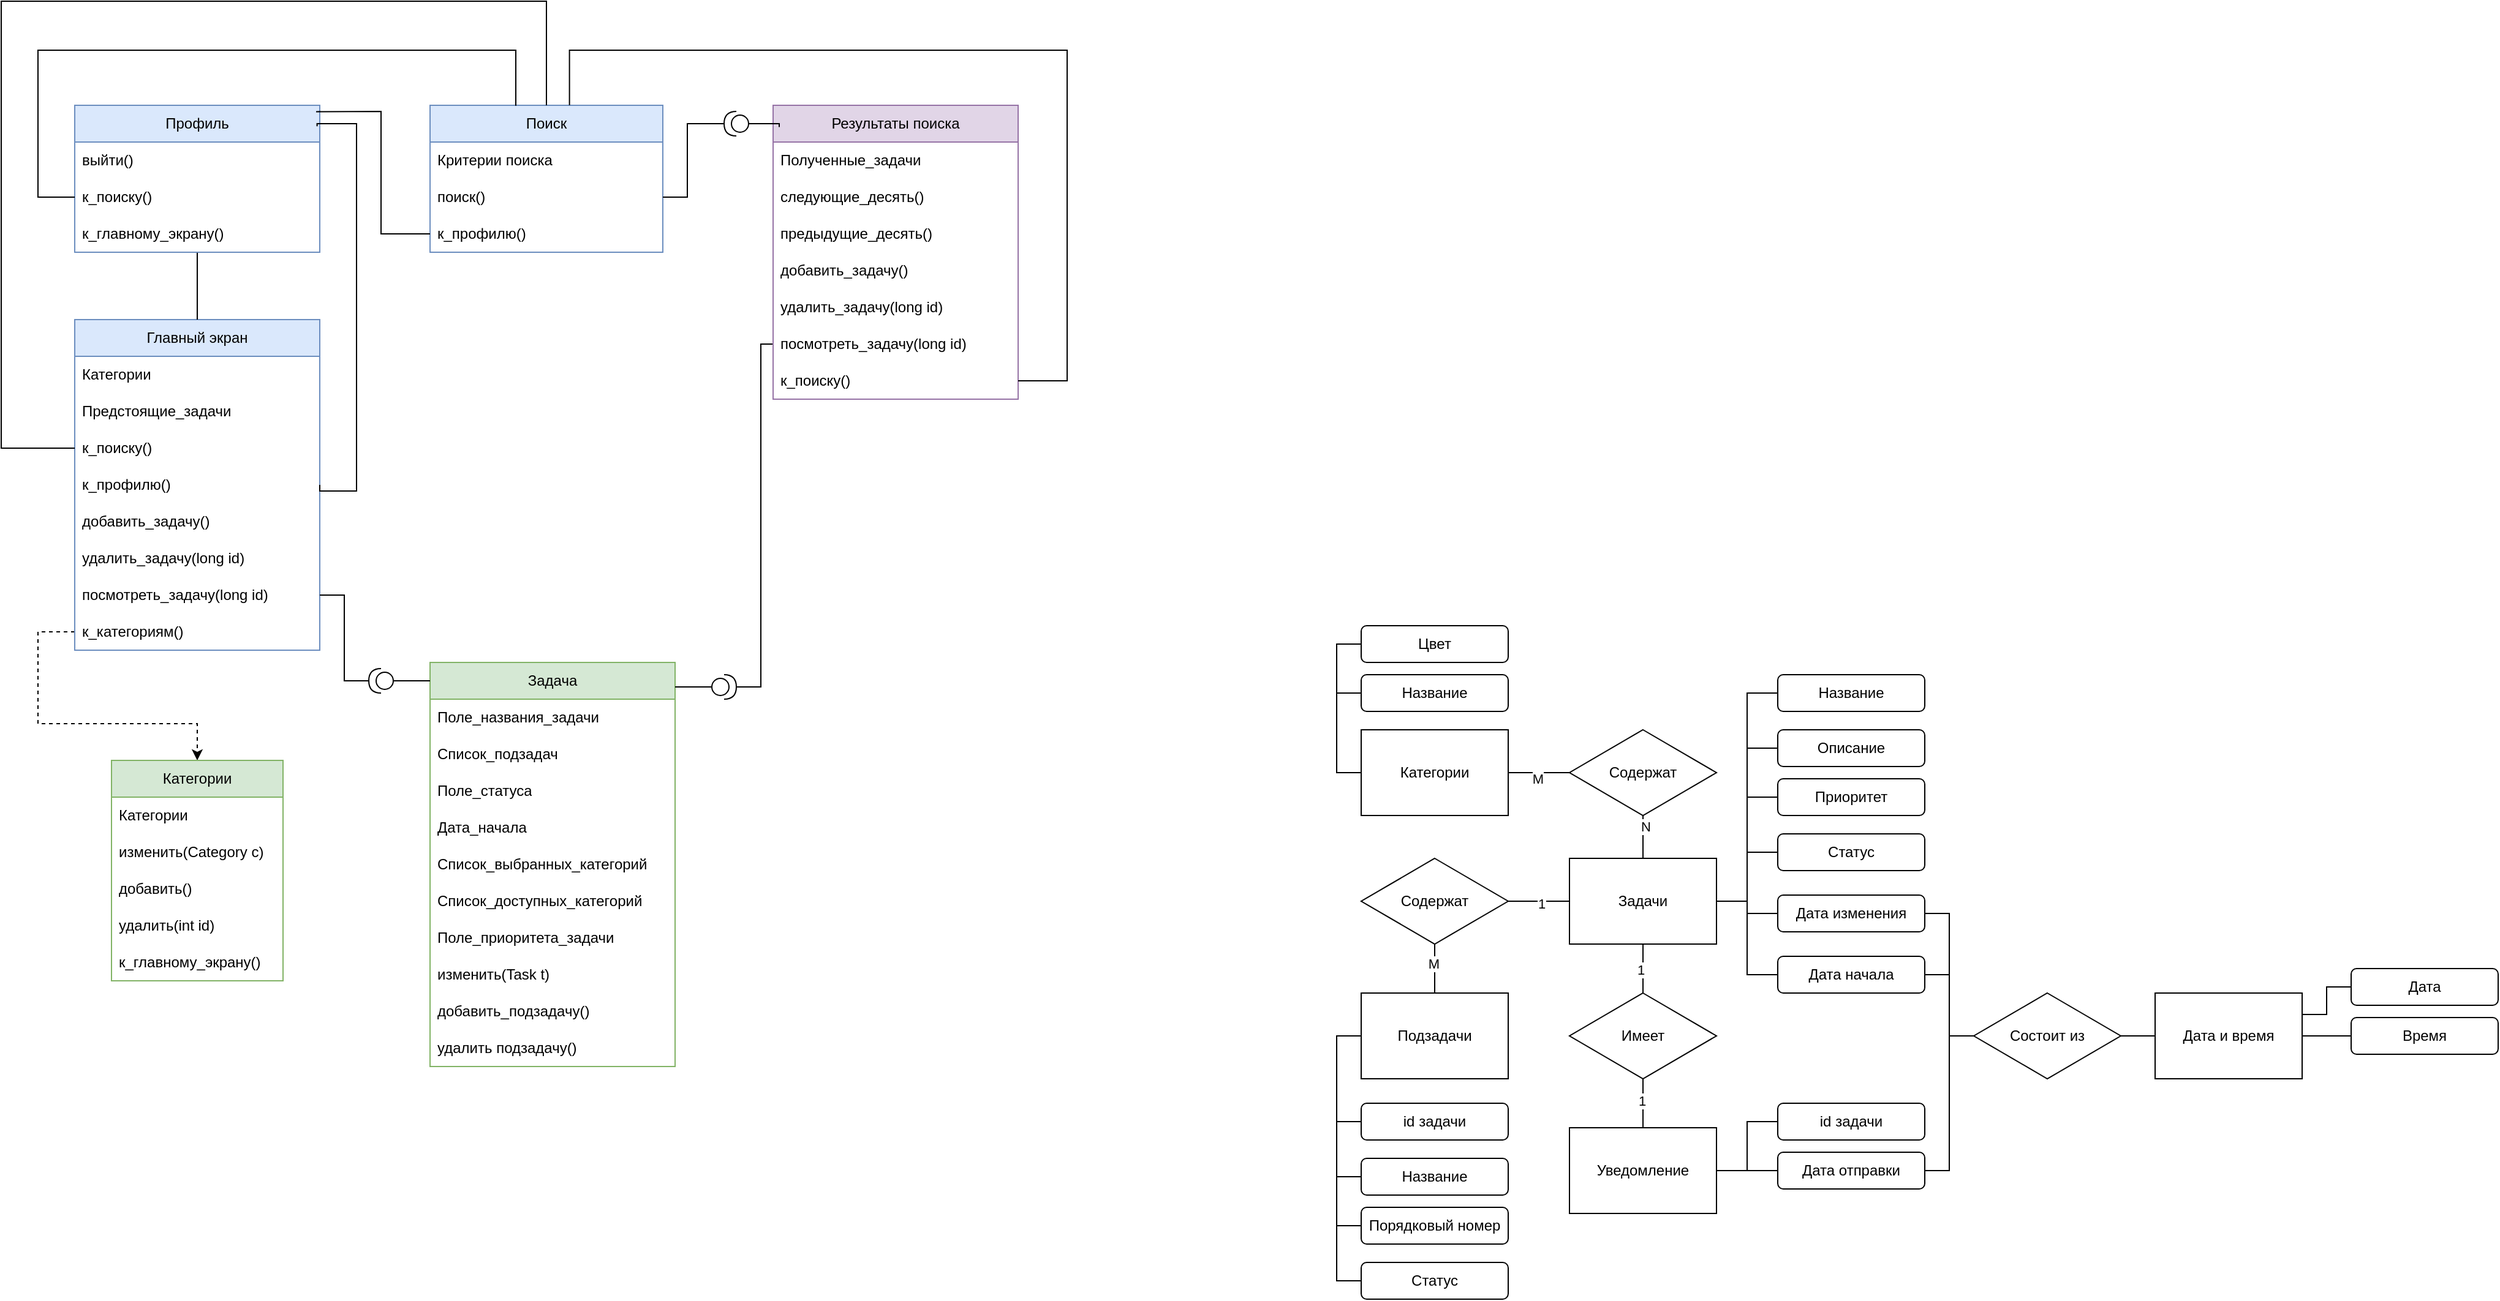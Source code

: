 <mxfile version="26.1.0">
  <diagram name="Страница — 1" id="RbK2EaCYJIcAzCKS40ST">
    <mxGraphModel dx="1403" dy="864" grid="1" gridSize="10" guides="1" tooltips="1" connect="1" arrows="1" fold="1" page="1" pageScale="1" pageWidth="827" pageHeight="1169" math="0" shadow="0">
      <root>
        <mxCell id="0" />
        <mxCell id="1" parent="0" />
        <mxCell id="BAqkVpjLo9MUSPYBQ6K9-26" style="edgeStyle=orthogonalEdgeStyle;rounded=0;orthogonalLoop=1;jettySize=auto;html=1;exitX=0;exitY=0.5;exitDx=0;exitDy=0;entryX=0.5;entryY=0;entryDx=0;entryDy=0;dashed=1;" parent="1" source="w0oGPs0FV6ANnLtdmTdL-14" target="w0oGPs0FV6ANnLtdmTdL-43" edge="1">
          <mxGeometry relative="1" as="geometry">
            <Array as="points">
              <mxPoint x="200" y="535" />
              <mxPoint x="200" y="610" />
              <mxPoint x="330" y="610" />
            </Array>
          </mxGeometry>
        </mxCell>
        <mxCell id="w0oGPs0FV6ANnLtdmTdL-5" value="Главный экран" style="swimlane;fontStyle=0;childLayout=stackLayout;horizontal=1;startSize=30;horizontalStack=0;resizeParent=1;resizeParentMax=0;resizeLast=0;collapsible=1;marginBottom=0;whiteSpace=wrap;html=1;fillColor=#dae8fc;strokeColor=#6c8ebf;" parent="1" vertex="1">
          <mxGeometry x="230" y="280" width="200" height="270" as="geometry">
            <mxRectangle x="400" y="160" width="140" height="30" as="alternateBounds" />
          </mxGeometry>
        </mxCell>
        <mxCell id="BAqkVpjLo9MUSPYBQ6K9-1" value="Категории" style="text;strokeColor=none;fillColor=none;align=left;verticalAlign=middle;spacingLeft=4;spacingRight=4;overflow=hidden;points=[[0,0.5],[1,0.5]];portConstraint=eastwest;rotatable=0;whiteSpace=wrap;html=1;" parent="w0oGPs0FV6ANnLtdmTdL-5" vertex="1">
          <mxGeometry y="30" width="200" height="30" as="geometry" />
        </mxCell>
        <mxCell id="BAqkVpjLo9MUSPYBQ6K9-2" value="Предстоящие_задачи" style="text;strokeColor=none;fillColor=none;align=left;verticalAlign=middle;spacingLeft=4;spacingRight=4;overflow=hidden;points=[[0,0.5],[1,0.5]];portConstraint=eastwest;rotatable=0;whiteSpace=wrap;html=1;" parent="w0oGPs0FV6ANnLtdmTdL-5" vertex="1">
          <mxGeometry y="60" width="200" height="30" as="geometry" />
        </mxCell>
        <mxCell id="w0oGPs0FV6ANnLtdmTdL-13" value="к_поиску()" style="text;strokeColor=none;fillColor=none;align=left;verticalAlign=middle;spacingLeft=4;spacingRight=4;overflow=hidden;points=[[0,0.5],[1,0.5]];portConstraint=eastwest;rotatable=0;whiteSpace=wrap;html=1;" parent="w0oGPs0FV6ANnLtdmTdL-5" vertex="1">
          <mxGeometry y="90" width="200" height="30" as="geometry" />
        </mxCell>
        <mxCell id="w0oGPs0FV6ANnLtdmTdL-12" value="к_профилю()" style="text;strokeColor=none;fillColor=none;align=left;verticalAlign=middle;spacingLeft=4;spacingRight=4;overflow=hidden;points=[[0,0.5],[1,0.5]];portConstraint=eastwest;rotatable=0;whiteSpace=wrap;html=1;" parent="w0oGPs0FV6ANnLtdmTdL-5" vertex="1">
          <mxGeometry y="120" width="200" height="30" as="geometry" />
        </mxCell>
        <mxCell id="w0oGPs0FV6ANnLtdmTdL-7" value="добавить_задачу()" style="text;strokeColor=none;fillColor=none;align=left;verticalAlign=middle;spacingLeft=4;spacingRight=4;overflow=hidden;points=[[0,0.5],[1,0.5]];portConstraint=eastwest;rotatable=0;whiteSpace=wrap;html=1;" parent="w0oGPs0FV6ANnLtdmTdL-5" vertex="1">
          <mxGeometry y="150" width="200" height="30" as="geometry" />
        </mxCell>
        <mxCell id="w0oGPs0FV6ANnLtdmTdL-8" value="удалить_задачу(long id)" style="text;strokeColor=none;fillColor=none;align=left;verticalAlign=middle;spacingLeft=4;spacingRight=4;overflow=hidden;points=[[0,0.5],[1,0.5]];portConstraint=eastwest;rotatable=0;whiteSpace=wrap;html=1;" parent="w0oGPs0FV6ANnLtdmTdL-5" vertex="1">
          <mxGeometry y="180" width="200" height="30" as="geometry" />
        </mxCell>
        <mxCell id="w0oGPs0FV6ANnLtdmTdL-15" value="посмотреть_задачу(long id)" style="text;strokeColor=none;fillColor=none;align=left;verticalAlign=middle;spacingLeft=4;spacingRight=4;overflow=hidden;points=[[0,0.5],[1,0.5]];portConstraint=eastwest;rotatable=0;whiteSpace=wrap;html=1;" parent="w0oGPs0FV6ANnLtdmTdL-5" vertex="1">
          <mxGeometry y="210" width="200" height="30" as="geometry" />
        </mxCell>
        <mxCell id="w0oGPs0FV6ANnLtdmTdL-14" value="к_категориям()" style="text;strokeColor=none;fillColor=none;align=left;verticalAlign=middle;spacingLeft=4;spacingRight=4;overflow=hidden;points=[[0,0.5],[1,0.5]];portConstraint=eastwest;rotatable=0;whiteSpace=wrap;html=1;" parent="w0oGPs0FV6ANnLtdmTdL-5" vertex="1">
          <mxGeometry y="240" width="200" height="30" as="geometry" />
        </mxCell>
        <mxCell id="BAqkVpjLo9MUSPYBQ6K9-23" style="edgeStyle=orthogonalEdgeStyle;rounded=0;orthogonalLoop=1;jettySize=auto;html=1;endArrow=none;startFill=0;" parent="1" source="w0oGPs0FV6ANnLtdmTdL-20" target="BAqkVpjLo9MUSPYBQ6K9-24" edge="1">
          <mxGeometry relative="1" as="geometry">
            <mxPoint x="830" y="605" as="targetPoint" />
            <Array as="points">
              <mxPoint x="790" y="300" />
              <mxPoint x="790" y="580" />
            </Array>
          </mxGeometry>
        </mxCell>
        <mxCell id="w0oGPs0FV6ANnLtdmTdL-16" value="Результаты поиска" style="swimlane;fontStyle=0;childLayout=stackLayout;horizontal=1;startSize=30;horizontalStack=0;resizeParent=1;resizeParentMax=0;resizeLast=0;collapsible=1;marginBottom=0;whiteSpace=wrap;html=1;fillColor=#e1d5e7;strokeColor=#9673a6;" parent="1" vertex="1">
          <mxGeometry x="800" y="105" width="200" height="240" as="geometry">
            <mxRectangle x="400" y="160" width="140" height="30" as="alternateBounds" />
          </mxGeometry>
        </mxCell>
        <mxCell id="BAqkVpjLo9MUSPYBQ6K9-3" value="Полученные_задачи" style="text;strokeColor=none;fillColor=none;align=left;verticalAlign=middle;spacingLeft=4;spacingRight=4;overflow=hidden;points=[[0,0.5],[1,0.5]];portConstraint=eastwest;rotatable=0;whiteSpace=wrap;html=1;" parent="w0oGPs0FV6ANnLtdmTdL-16" vertex="1">
          <mxGeometry y="30" width="200" height="30" as="geometry" />
        </mxCell>
        <mxCell id="w0oGPs0FV6ANnLtdmTdL-25" value="следующие_десять()" style="text;strokeColor=none;fillColor=none;align=left;verticalAlign=middle;spacingLeft=4;spacingRight=4;overflow=hidden;points=[[0,0.5],[1,0.5]];portConstraint=eastwest;rotatable=0;whiteSpace=wrap;html=1;" parent="w0oGPs0FV6ANnLtdmTdL-16" vertex="1">
          <mxGeometry y="60" width="200" height="30" as="geometry" />
        </mxCell>
        <mxCell id="w0oGPs0FV6ANnLtdmTdL-24" value="предыдущие_десять()" style="text;strokeColor=none;fillColor=none;align=left;verticalAlign=middle;spacingLeft=4;spacingRight=4;overflow=hidden;points=[[0,0.5],[1,0.5]];portConstraint=eastwest;rotatable=0;whiteSpace=wrap;html=1;" parent="w0oGPs0FV6ANnLtdmTdL-16" vertex="1">
          <mxGeometry y="90" width="200" height="30" as="geometry" />
        </mxCell>
        <mxCell id="w0oGPs0FV6ANnLtdmTdL-18" value="добавить_задачу()" style="text;strokeColor=none;fillColor=none;align=left;verticalAlign=middle;spacingLeft=4;spacingRight=4;overflow=hidden;points=[[0,0.5],[1,0.5]];portConstraint=eastwest;rotatable=0;whiteSpace=wrap;html=1;" parent="w0oGPs0FV6ANnLtdmTdL-16" vertex="1">
          <mxGeometry y="120" width="200" height="30" as="geometry" />
        </mxCell>
        <mxCell id="w0oGPs0FV6ANnLtdmTdL-19" value="удалить_задачу(long id)" style="text;strokeColor=none;fillColor=none;align=left;verticalAlign=middle;spacingLeft=4;spacingRight=4;overflow=hidden;points=[[0,0.5],[1,0.5]];portConstraint=eastwest;rotatable=0;whiteSpace=wrap;html=1;" parent="w0oGPs0FV6ANnLtdmTdL-16" vertex="1">
          <mxGeometry y="150" width="200" height="30" as="geometry" />
        </mxCell>
        <mxCell id="w0oGPs0FV6ANnLtdmTdL-20" value="посмотреть_задачу(long id)" style="text;strokeColor=none;fillColor=none;align=left;verticalAlign=middle;spacingLeft=4;spacingRight=4;overflow=hidden;points=[[0,0.5],[1,0.5]];portConstraint=eastwest;rotatable=0;whiteSpace=wrap;html=1;" parent="w0oGPs0FV6ANnLtdmTdL-16" vertex="1">
          <mxGeometry y="180" width="200" height="30" as="geometry" />
        </mxCell>
        <mxCell id="w0oGPs0FV6ANnLtdmTdL-22" value="к_поиску()" style="text;strokeColor=none;fillColor=none;align=left;verticalAlign=middle;spacingLeft=4;spacingRight=4;overflow=hidden;points=[[0,0.5],[1,0.5]];portConstraint=eastwest;rotatable=0;whiteSpace=wrap;html=1;" parent="w0oGPs0FV6ANnLtdmTdL-16" vertex="1">
          <mxGeometry y="210" width="200" height="30" as="geometry" />
        </mxCell>
        <mxCell id="w0oGPs0FV6ANnLtdmTdL-30" value="Поиск" style="swimlane;fontStyle=0;childLayout=stackLayout;horizontal=1;startSize=30;horizontalStack=0;resizeParent=1;resizeParentMax=0;resizeLast=0;collapsible=1;marginBottom=0;whiteSpace=wrap;html=1;fillColor=#dae8fc;strokeColor=#6c8ebf;" parent="1" vertex="1">
          <mxGeometry x="520" y="105" width="190" height="120" as="geometry">
            <mxRectangle x="400" y="160" width="140" height="30" as="alternateBounds" />
          </mxGeometry>
        </mxCell>
        <mxCell id="BAqkVpjLo9MUSPYBQ6K9-18" value="Критерии поиска" style="text;strokeColor=none;fillColor=none;align=left;verticalAlign=middle;spacingLeft=4;spacingRight=4;overflow=hidden;points=[[0,0.5],[1,0.5]];portConstraint=eastwest;rotatable=0;whiteSpace=wrap;html=1;" parent="w0oGPs0FV6ANnLtdmTdL-30" vertex="1">
          <mxGeometry y="30" width="190" height="30" as="geometry" />
        </mxCell>
        <mxCell id="w0oGPs0FV6ANnLtdmTdL-31" value="поиск()" style="text;strokeColor=none;fillColor=none;align=left;verticalAlign=middle;spacingLeft=4;spacingRight=4;overflow=hidden;points=[[0,0.5],[1,0.5]];portConstraint=eastwest;rotatable=0;whiteSpace=wrap;html=1;" parent="w0oGPs0FV6ANnLtdmTdL-30" vertex="1">
          <mxGeometry y="60" width="190" height="30" as="geometry" />
        </mxCell>
        <mxCell id="w0oGPs0FV6ANnLtdmTdL-37" value="к_профилю()" style="text;strokeColor=none;fillColor=none;align=left;verticalAlign=middle;spacingLeft=4;spacingRight=4;overflow=hidden;points=[[0,0.5],[1,0.5]];portConstraint=eastwest;rotatable=0;whiteSpace=wrap;html=1;" parent="w0oGPs0FV6ANnLtdmTdL-30" vertex="1">
          <mxGeometry y="90" width="190" height="30" as="geometry" />
        </mxCell>
        <mxCell id="BAqkVpjLo9MUSPYBQ6K9-19" style="edgeStyle=orthogonalEdgeStyle;rounded=0;orthogonalLoop=1;jettySize=auto;html=1;exitX=0.5;exitY=1;exitDx=0;exitDy=0;entryX=0.5;entryY=0;entryDx=0;entryDy=0;endArrow=none;startFill=0;" parent="1" source="w0oGPs0FV6ANnLtdmTdL-38" target="w0oGPs0FV6ANnLtdmTdL-5" edge="1">
          <mxGeometry relative="1" as="geometry" />
        </mxCell>
        <mxCell id="w0oGPs0FV6ANnLtdmTdL-38" value="Профиль" style="swimlane;fontStyle=0;childLayout=stackLayout;horizontal=1;startSize=30;horizontalStack=0;resizeParent=1;resizeParentMax=0;resizeLast=0;collapsible=1;marginBottom=0;whiteSpace=wrap;html=1;fillColor=#dae8fc;strokeColor=#6c8ebf;" parent="1" vertex="1">
          <mxGeometry x="230" y="105" width="200" height="120" as="geometry">
            <mxRectangle x="400" y="160" width="140" height="30" as="alternateBounds" />
          </mxGeometry>
        </mxCell>
        <mxCell id="w0oGPs0FV6ANnLtdmTdL-39" value="выйти()" style="text;strokeColor=none;fillColor=none;align=left;verticalAlign=middle;spacingLeft=4;spacingRight=4;overflow=hidden;points=[[0,0.5],[1,0.5]];portConstraint=eastwest;rotatable=0;whiteSpace=wrap;html=1;" parent="w0oGPs0FV6ANnLtdmTdL-38" vertex="1">
          <mxGeometry y="30" width="200" height="30" as="geometry" />
        </mxCell>
        <mxCell id="w0oGPs0FV6ANnLtdmTdL-41" value="к_поиску()" style="text;strokeColor=none;fillColor=none;align=left;verticalAlign=middle;spacingLeft=4;spacingRight=4;overflow=hidden;points=[[0,0.5],[1,0.5]];portConstraint=eastwest;rotatable=0;whiteSpace=wrap;html=1;" parent="w0oGPs0FV6ANnLtdmTdL-38" vertex="1">
          <mxGeometry y="60" width="200" height="30" as="geometry" />
        </mxCell>
        <mxCell id="w0oGPs0FV6ANnLtdmTdL-40" value="к_главному_экрану()" style="text;strokeColor=none;fillColor=none;align=left;verticalAlign=middle;spacingLeft=4;spacingRight=4;overflow=hidden;points=[[0,0.5],[1,0.5]];portConstraint=eastwest;rotatable=0;whiteSpace=wrap;html=1;" parent="w0oGPs0FV6ANnLtdmTdL-38" vertex="1">
          <mxGeometry y="90" width="200" height="30" as="geometry" />
        </mxCell>
        <mxCell id="w0oGPs0FV6ANnLtdmTdL-43" value="Категории" style="swimlane;fontStyle=0;childLayout=stackLayout;horizontal=1;startSize=30;horizontalStack=0;resizeParent=1;resizeParentMax=0;resizeLast=0;collapsible=1;marginBottom=0;whiteSpace=wrap;html=1;fillColor=#d5e8d4;strokeColor=#82b366;" parent="1" vertex="1">
          <mxGeometry x="260" y="640" width="140" height="180" as="geometry">
            <mxRectangle x="400" y="160" width="140" height="30" as="alternateBounds" />
          </mxGeometry>
        </mxCell>
        <mxCell id="BAqkVpjLo9MUSPYBQ6K9-20" value="Категории" style="text;strokeColor=none;fillColor=none;align=left;verticalAlign=middle;spacingLeft=4;spacingRight=4;overflow=hidden;points=[[0,0.5],[1,0.5]];portConstraint=eastwest;rotatable=0;whiteSpace=wrap;html=1;" parent="w0oGPs0FV6ANnLtdmTdL-43" vertex="1">
          <mxGeometry y="30" width="140" height="30" as="geometry" />
        </mxCell>
        <mxCell id="w0oGPs0FV6ANnLtdmTdL-44" value="изменить(Category c)" style="text;strokeColor=none;fillColor=none;align=left;verticalAlign=middle;spacingLeft=4;spacingRight=4;overflow=hidden;points=[[0,0.5],[1,0.5]];portConstraint=eastwest;rotatable=0;whiteSpace=wrap;html=1;" parent="w0oGPs0FV6ANnLtdmTdL-43" vertex="1">
          <mxGeometry y="60" width="140" height="30" as="geometry" />
        </mxCell>
        <mxCell id="w0oGPs0FV6ANnLtdmTdL-48" value="добавить()" style="text;strokeColor=none;fillColor=none;align=left;verticalAlign=middle;spacingLeft=4;spacingRight=4;overflow=hidden;points=[[0,0.5],[1,0.5]];portConstraint=eastwest;rotatable=0;whiteSpace=wrap;html=1;" parent="w0oGPs0FV6ANnLtdmTdL-43" vertex="1">
          <mxGeometry y="90" width="140" height="30" as="geometry" />
        </mxCell>
        <mxCell id="w0oGPs0FV6ANnLtdmTdL-47" value="удалить(int id)" style="text;strokeColor=none;fillColor=none;align=left;verticalAlign=middle;spacingLeft=4;spacingRight=4;overflow=hidden;points=[[0,0.5],[1,0.5]];portConstraint=eastwest;rotatable=0;whiteSpace=wrap;html=1;" parent="w0oGPs0FV6ANnLtdmTdL-43" vertex="1">
          <mxGeometry y="120" width="140" height="30" as="geometry" />
        </mxCell>
        <mxCell id="w0oGPs0FV6ANnLtdmTdL-45" value="к_главному_экрану()" style="text;strokeColor=none;fillColor=none;align=left;verticalAlign=middle;spacingLeft=4;spacingRight=4;overflow=hidden;points=[[0,0.5],[1,0.5]];portConstraint=eastwest;rotatable=0;whiteSpace=wrap;html=1;" parent="w0oGPs0FV6ANnLtdmTdL-43" vertex="1">
          <mxGeometry y="150" width="140" height="30" as="geometry" />
        </mxCell>
        <mxCell id="w0oGPs0FV6ANnLtdmTdL-49" value="Задача" style="swimlane;fontStyle=0;childLayout=stackLayout;horizontal=1;startSize=30;horizontalStack=0;resizeParent=1;resizeParentMax=0;resizeLast=0;collapsible=1;marginBottom=0;whiteSpace=wrap;html=1;fillColor=#d5e8d4;strokeColor=#82b366;" parent="1" vertex="1">
          <mxGeometry x="520" y="560" width="200" height="330" as="geometry">
            <mxRectangle x="400" y="160" width="140" height="30" as="alternateBounds" />
          </mxGeometry>
        </mxCell>
        <mxCell id="BAqkVpjLo9MUSPYBQ6K9-9" value="Поле_названия_задачи" style="text;strokeColor=none;fillColor=none;align=left;verticalAlign=middle;spacingLeft=4;spacingRight=4;overflow=hidden;points=[[0,0.5],[1,0.5]];portConstraint=eastwest;rotatable=0;whiteSpace=wrap;html=1;" parent="w0oGPs0FV6ANnLtdmTdL-49" vertex="1">
          <mxGeometry y="30" width="200" height="30" as="geometry" />
        </mxCell>
        <mxCell id="BAqkVpjLo9MUSPYBQ6K9-4" value="Список_подзадач" style="text;strokeColor=none;fillColor=none;align=left;verticalAlign=middle;spacingLeft=4;spacingRight=4;overflow=hidden;points=[[0,0.5],[1,0.5]];portConstraint=eastwest;rotatable=0;whiteSpace=wrap;html=1;" parent="w0oGPs0FV6ANnLtdmTdL-49" vertex="1">
          <mxGeometry y="60" width="200" height="30" as="geometry" />
        </mxCell>
        <mxCell id="BAqkVpjLo9MUSPYBQ6K9-10" value="Поле_статуса" style="text;strokeColor=none;fillColor=none;align=left;verticalAlign=middle;spacingLeft=4;spacingRight=4;overflow=hidden;points=[[0,0.5],[1,0.5]];portConstraint=eastwest;rotatable=0;whiteSpace=wrap;html=1;" parent="w0oGPs0FV6ANnLtdmTdL-49" vertex="1">
          <mxGeometry y="90" width="200" height="30" as="geometry" />
        </mxCell>
        <mxCell id="BAqkVpjLo9MUSPYBQ6K9-5" value="&lt;div&gt;Дата_начала&lt;/div&gt;" style="text;strokeColor=none;fillColor=none;align=left;verticalAlign=middle;spacingLeft=4;spacingRight=4;overflow=hidden;points=[[0,0.5],[1,0.5]];portConstraint=eastwest;rotatable=0;whiteSpace=wrap;html=1;" parent="w0oGPs0FV6ANnLtdmTdL-49" vertex="1">
          <mxGeometry y="120" width="200" height="30" as="geometry" />
        </mxCell>
        <mxCell id="BAqkVpjLo9MUSPYBQ6K9-6" value="Список_выбранных_категорий" style="text;strokeColor=none;fillColor=none;align=left;verticalAlign=middle;spacingLeft=4;spacingRight=4;overflow=hidden;points=[[0,0.5],[1,0.5]];portConstraint=eastwest;rotatable=0;whiteSpace=wrap;html=1;" parent="w0oGPs0FV6ANnLtdmTdL-49" vertex="1">
          <mxGeometry y="150" width="200" height="30" as="geometry" />
        </mxCell>
        <mxCell id="BAqkVpjLo9MUSPYBQ6K9-7" value="&lt;div&gt;Список_доступных_категорий&lt;/div&gt;" style="text;strokeColor=none;fillColor=none;align=left;verticalAlign=middle;spacingLeft=4;spacingRight=4;overflow=hidden;points=[[0,0.5],[1,0.5]];portConstraint=eastwest;rotatable=0;whiteSpace=wrap;html=1;" parent="w0oGPs0FV6ANnLtdmTdL-49" vertex="1">
          <mxGeometry y="180" width="200" height="30" as="geometry" />
        </mxCell>
        <mxCell id="BAqkVpjLo9MUSPYBQ6K9-8" value="Поле_приоритета_задачи" style="text;strokeColor=none;fillColor=none;align=left;verticalAlign=middle;spacingLeft=4;spacingRight=4;overflow=hidden;points=[[0,0.5],[1,0.5]];portConstraint=eastwest;rotatable=0;whiteSpace=wrap;html=1;" parent="w0oGPs0FV6ANnLtdmTdL-49" vertex="1">
          <mxGeometry y="210" width="200" height="30" as="geometry" />
        </mxCell>
        <mxCell id="w0oGPs0FV6ANnLtdmTdL-50" value="изменить(Task t)" style="text;strokeColor=none;fillColor=none;align=left;verticalAlign=middle;spacingLeft=4;spacingRight=4;overflow=hidden;points=[[0,0.5],[1,0.5]];portConstraint=eastwest;rotatable=0;whiteSpace=wrap;html=1;" parent="w0oGPs0FV6ANnLtdmTdL-49" vertex="1">
          <mxGeometry y="240" width="200" height="30" as="geometry" />
        </mxCell>
        <mxCell id="w0oGPs0FV6ANnLtdmTdL-51" value="добавить_подзадачу()" style="text;strokeColor=none;fillColor=none;align=left;verticalAlign=middle;spacingLeft=4;spacingRight=4;overflow=hidden;points=[[0,0.5],[1,0.5]];portConstraint=eastwest;rotatable=0;whiteSpace=wrap;html=1;" parent="w0oGPs0FV6ANnLtdmTdL-49" vertex="1">
          <mxGeometry y="270" width="200" height="30" as="geometry" />
        </mxCell>
        <mxCell id="w0oGPs0FV6ANnLtdmTdL-52" value="удалить подзадачу()" style="text;strokeColor=none;fillColor=none;align=left;verticalAlign=middle;spacingLeft=4;spacingRight=4;overflow=hidden;points=[[0,0.5],[1,0.5]];portConstraint=eastwest;rotatable=0;whiteSpace=wrap;html=1;" parent="w0oGPs0FV6ANnLtdmTdL-49" vertex="1">
          <mxGeometry y="300" width="200" height="30" as="geometry" />
        </mxCell>
        <mxCell id="BAqkVpjLo9MUSPYBQ6K9-21" style="edgeStyle=orthogonalEdgeStyle;rounded=0;orthogonalLoop=1;jettySize=auto;html=1;exitX=0;exitY=0.5;exitDx=0;exitDy=0;endArrow=none;startFill=0;entryX=0.369;entryY=0.003;entryDx=0;entryDy=0;entryPerimeter=0;" parent="1" source="w0oGPs0FV6ANnLtdmTdL-41" target="w0oGPs0FV6ANnLtdmTdL-30" edge="1">
          <mxGeometry relative="1" as="geometry">
            <Array as="points">
              <mxPoint x="200" y="180" />
              <mxPoint x="200" y="60" />
              <mxPoint x="590" y="60" />
              <mxPoint x="590" y="105" />
            </Array>
            <mxPoint x="500" y="120" as="targetPoint" />
          </mxGeometry>
        </mxCell>
        <mxCell id="BAqkVpjLo9MUSPYBQ6K9-25" style="edgeStyle=orthogonalEdgeStyle;rounded=0;orthogonalLoop=1;jettySize=auto;html=1;endArrow=none;startFill=0;exitX=0;exitY=0.5;exitDx=0;exitDy=0;exitPerimeter=0;" parent="1" source="BAqkVpjLo9MUSPYBQ6K9-24" edge="1">
          <mxGeometry relative="1" as="geometry">
            <mxPoint x="870" y="500" as="sourcePoint" />
            <mxPoint x="720" y="580" as="targetPoint" />
          </mxGeometry>
        </mxCell>
        <mxCell id="BAqkVpjLo9MUSPYBQ6K9-24" value="" style="shape=providedRequiredInterface;html=1;verticalLabelPosition=bottom;sketch=0;" parent="1" vertex="1">
          <mxGeometry x="750" y="570" width="20" height="20" as="geometry" />
        </mxCell>
        <mxCell id="BAqkVpjLo9MUSPYBQ6K9-27" value="" style="shape=providedRequiredInterface;html=1;verticalLabelPosition=bottom;sketch=0;direction=west;" parent="1" vertex="1">
          <mxGeometry x="760" y="110" width="20" height="20" as="geometry" />
        </mxCell>
        <mxCell id="BAqkVpjLo9MUSPYBQ6K9-28" style="edgeStyle=orthogonalEdgeStyle;rounded=0;orthogonalLoop=1;jettySize=auto;html=1;entryX=1;entryY=0.5;entryDx=0;entryDy=0;entryPerimeter=0;endArrow=none;startFill=0;exitX=1;exitY=0.5;exitDx=0;exitDy=0;" parent="1" source="w0oGPs0FV6ANnLtdmTdL-31" target="BAqkVpjLo9MUSPYBQ6K9-27" edge="1">
          <mxGeometry relative="1" as="geometry">
            <Array as="points">
              <mxPoint x="730" y="180" />
              <mxPoint x="730" y="120" />
            </Array>
          </mxGeometry>
        </mxCell>
        <mxCell id="BAqkVpjLo9MUSPYBQ6K9-29" style="edgeStyle=orthogonalEdgeStyle;rounded=0;orthogonalLoop=1;jettySize=auto;html=1;exitX=0;exitY=0.5;exitDx=0;exitDy=0;exitPerimeter=0;entryX=0.025;entryY=0.074;entryDx=0;entryDy=0;endArrow=none;startFill=0;entryPerimeter=0;" parent="1" source="BAqkVpjLo9MUSPYBQ6K9-27" target="w0oGPs0FV6ANnLtdmTdL-16" edge="1">
          <mxGeometry relative="1" as="geometry">
            <Array as="points">
              <mxPoint x="805" y="120" />
            </Array>
          </mxGeometry>
        </mxCell>
        <mxCell id="BAqkVpjLo9MUSPYBQ6K9-31" style="edgeStyle=orthogonalEdgeStyle;rounded=0;orthogonalLoop=1;jettySize=auto;html=1;exitX=0;exitY=0.5;exitDx=0;exitDy=0;exitPerimeter=0;endArrow=none;startFill=0;" parent="1" source="BAqkVpjLo9MUSPYBQ6K9-30" target="w0oGPs0FV6ANnLtdmTdL-49" edge="1">
          <mxGeometry relative="1" as="geometry">
            <Array as="points">
              <mxPoint x="510" y="575" />
              <mxPoint x="510" y="575" />
            </Array>
          </mxGeometry>
        </mxCell>
        <mxCell id="BAqkVpjLo9MUSPYBQ6K9-30" value="" style="shape=providedRequiredInterface;html=1;verticalLabelPosition=bottom;sketch=0;direction=west;" parent="1" vertex="1">
          <mxGeometry x="470" y="565" width="20" height="20" as="geometry" />
        </mxCell>
        <mxCell id="BAqkVpjLo9MUSPYBQ6K9-32" style="edgeStyle=orthogonalEdgeStyle;rounded=0;orthogonalLoop=1;jettySize=auto;html=1;entryX=1;entryY=0.5;entryDx=0;entryDy=0;entryPerimeter=0;endArrow=none;startFill=0;" parent="1" source="w0oGPs0FV6ANnLtdmTdL-15" target="BAqkVpjLo9MUSPYBQ6K9-30" edge="1">
          <mxGeometry relative="1" as="geometry" />
        </mxCell>
        <mxCell id="BAqkVpjLo9MUSPYBQ6K9-36" style="edgeStyle=orthogonalEdgeStyle;rounded=0;orthogonalLoop=1;jettySize=auto;html=1;exitX=1;exitY=0.25;exitDx=0;exitDy=0;entryX=0;entryY=0.5;entryDx=0;entryDy=0;endArrow=none;startFill=0;" parent="1" source="BAqkVpjLo9MUSPYBQ6K9-33" target="BAqkVpjLo9MUSPYBQ6K9-34" edge="1">
          <mxGeometry relative="1" as="geometry" />
        </mxCell>
        <mxCell id="BAqkVpjLo9MUSPYBQ6K9-37" style="edgeStyle=orthogonalEdgeStyle;rounded=0;orthogonalLoop=1;jettySize=auto;html=1;exitX=1;exitY=0.75;exitDx=0;exitDy=0;entryX=0;entryY=0.5;entryDx=0;entryDy=0;endArrow=none;startFill=0;" parent="1" source="BAqkVpjLo9MUSPYBQ6K9-33" target="BAqkVpjLo9MUSPYBQ6K9-35" edge="1">
          <mxGeometry relative="1" as="geometry">
            <Array as="points">
              <mxPoint x="2048" y="865" />
            </Array>
          </mxGeometry>
        </mxCell>
        <mxCell id="BAqkVpjLo9MUSPYBQ6K9-33" value="Дата и время" style="rounded=0;whiteSpace=wrap;html=1;" parent="1" vertex="1">
          <mxGeometry x="1928" y="830" width="120" height="70" as="geometry" />
        </mxCell>
        <mxCell id="BAqkVpjLo9MUSPYBQ6K9-34" value="Дата" style="rounded=1;whiteSpace=wrap;html=1;" parent="1" vertex="1">
          <mxGeometry x="2088" y="810" width="120" height="30" as="geometry" />
        </mxCell>
        <mxCell id="BAqkVpjLo9MUSPYBQ6K9-35" value="Время" style="rounded=1;whiteSpace=wrap;html=1;" parent="1" vertex="1">
          <mxGeometry x="2088" y="850" width="120" height="30" as="geometry" />
        </mxCell>
        <mxCell id="BAqkVpjLo9MUSPYBQ6K9-79" style="edgeStyle=orthogonalEdgeStyle;rounded=0;orthogonalLoop=1;jettySize=auto;html=1;exitX=0.5;exitY=1;exitDx=0;exitDy=0;entryX=0.5;entryY=0;entryDx=0;entryDy=0;endArrow=none;startFill=0;" parent="1" source="BAqkVpjLo9MUSPYBQ6K9-38" target="BAqkVpjLo9MUSPYBQ6K9-69" edge="1">
          <mxGeometry relative="1" as="geometry" />
        </mxCell>
        <mxCell id="BAqkVpjLo9MUSPYBQ6K9-86" value="M" style="edgeLabel;html=1;align=center;verticalAlign=middle;resizable=0;points=[];" parent="BAqkVpjLo9MUSPYBQ6K9-79" vertex="1" connectable="0">
          <mxGeometry x="-0.189" y="-1" relative="1" as="geometry">
            <mxPoint as="offset" />
          </mxGeometry>
        </mxCell>
        <mxCell id="BAqkVpjLo9MUSPYBQ6K9-38" value="Содержат" style="rhombus;whiteSpace=wrap;html=1;" parent="1" vertex="1">
          <mxGeometry x="1280" y="720" width="120" height="70" as="geometry" />
        </mxCell>
        <mxCell id="BAqkVpjLo9MUSPYBQ6K9-89" style="edgeStyle=orthogonalEdgeStyle;rounded=0;orthogonalLoop=1;jettySize=auto;html=1;exitX=1;exitY=0.5;exitDx=0;exitDy=0;entryX=0;entryY=0.5;entryDx=0;entryDy=0;endArrow=none;startFill=0;" parent="1" source="BAqkVpjLo9MUSPYBQ6K9-39" target="BAqkVpjLo9MUSPYBQ6K9-33" edge="1">
          <mxGeometry relative="1" as="geometry" />
        </mxCell>
        <mxCell id="BAqkVpjLo9MUSPYBQ6K9-39" value="Состоит из" style="rhombus;whiteSpace=wrap;html=1;" parent="1" vertex="1">
          <mxGeometry x="1780" y="830" width="120" height="70" as="geometry" />
        </mxCell>
        <mxCell id="BAqkVpjLo9MUSPYBQ6K9-49" style="edgeStyle=orthogonalEdgeStyle;rounded=0;orthogonalLoop=1;jettySize=auto;html=1;exitX=0.5;exitY=1;exitDx=0;exitDy=0;entryX=0.5;entryY=0;entryDx=0;entryDy=0;endArrow=none;startFill=0;" parent="1" source="BAqkVpjLo9MUSPYBQ6K9-40" target="BAqkVpjLo9MUSPYBQ6K9-48" edge="1">
          <mxGeometry relative="1" as="geometry" />
        </mxCell>
        <mxCell id="BAqkVpjLo9MUSPYBQ6K9-51" value="N" style="edgeLabel;html=1;align=center;verticalAlign=middle;resizable=0;points=[];" parent="BAqkVpjLo9MUSPYBQ6K9-49" vertex="1" connectable="0">
          <mxGeometry x="-0.486" y="2" relative="1" as="geometry">
            <mxPoint as="offset" />
          </mxGeometry>
        </mxCell>
        <mxCell id="BAqkVpjLo9MUSPYBQ6K9-40" value="Содержат" style="rhombus;whiteSpace=wrap;html=1;" parent="1" vertex="1">
          <mxGeometry x="1450" y="615" width="120" height="70" as="geometry" />
        </mxCell>
        <mxCell id="BAqkVpjLo9MUSPYBQ6K9-75" style="edgeStyle=orthogonalEdgeStyle;rounded=0;orthogonalLoop=1;jettySize=auto;html=1;exitX=0.5;exitY=1;exitDx=0;exitDy=0;entryX=0.5;entryY=0;entryDx=0;entryDy=0;endArrow=none;startFill=0;" parent="1" source="BAqkVpjLo9MUSPYBQ6K9-41" target="BAqkVpjLo9MUSPYBQ6K9-66" edge="1">
          <mxGeometry relative="1" as="geometry" />
        </mxCell>
        <mxCell id="BAqkVpjLo9MUSPYBQ6K9-88" value="1" style="edgeLabel;html=1;align=center;verticalAlign=middle;resizable=0;points=[];" parent="BAqkVpjLo9MUSPYBQ6K9-75" vertex="1" connectable="0">
          <mxGeometry x="-0.133" y="-1" relative="1" as="geometry">
            <mxPoint as="offset" />
          </mxGeometry>
        </mxCell>
        <mxCell id="BAqkVpjLo9MUSPYBQ6K9-41" value="Имеет" style="rhombus;whiteSpace=wrap;html=1;" parent="1" vertex="1">
          <mxGeometry x="1450" y="830" width="120" height="70" as="geometry" />
        </mxCell>
        <mxCell id="BAqkVpjLo9MUSPYBQ6K9-45" style="edgeStyle=orthogonalEdgeStyle;rounded=0;orthogonalLoop=1;jettySize=auto;html=1;exitX=0;exitY=0.5;exitDx=0;exitDy=0;entryX=0;entryY=0.5;entryDx=0;entryDy=0;endArrow=none;startFill=0;" parent="1" source="BAqkVpjLo9MUSPYBQ6K9-42" target="BAqkVpjLo9MUSPYBQ6K9-43" edge="1">
          <mxGeometry relative="1" as="geometry" />
        </mxCell>
        <mxCell id="BAqkVpjLo9MUSPYBQ6K9-46" style="edgeStyle=orthogonalEdgeStyle;rounded=0;orthogonalLoop=1;jettySize=auto;html=1;exitX=0;exitY=0.5;exitDx=0;exitDy=0;entryX=0;entryY=0.5;entryDx=0;entryDy=0;endArrow=none;startFill=0;" parent="1" source="BAqkVpjLo9MUSPYBQ6K9-42" target="BAqkVpjLo9MUSPYBQ6K9-44" edge="1">
          <mxGeometry relative="1" as="geometry" />
        </mxCell>
        <mxCell id="BAqkVpjLo9MUSPYBQ6K9-47" style="edgeStyle=orthogonalEdgeStyle;rounded=0;orthogonalLoop=1;jettySize=auto;html=1;exitX=1;exitY=0.5;exitDx=0;exitDy=0;entryX=0;entryY=0.5;entryDx=0;entryDy=0;endArrow=none;startFill=0;" parent="1" source="BAqkVpjLo9MUSPYBQ6K9-42" target="BAqkVpjLo9MUSPYBQ6K9-40" edge="1">
          <mxGeometry relative="1" as="geometry" />
        </mxCell>
        <mxCell id="BAqkVpjLo9MUSPYBQ6K9-50" value="M" style="edgeLabel;html=1;align=center;verticalAlign=middle;resizable=0;points=[];" parent="BAqkVpjLo9MUSPYBQ6K9-47" vertex="1" connectable="0">
          <mxGeometry x="-0.067" y="-5" relative="1" as="geometry">
            <mxPoint as="offset" />
          </mxGeometry>
        </mxCell>
        <mxCell id="BAqkVpjLo9MUSPYBQ6K9-42" value="Категории" style="rounded=0;whiteSpace=wrap;html=1;" parent="1" vertex="1">
          <mxGeometry x="1280" y="615" width="120" height="70" as="geometry" />
        </mxCell>
        <mxCell id="BAqkVpjLo9MUSPYBQ6K9-43" value="Название" style="rounded=1;whiteSpace=wrap;html=1;" parent="1" vertex="1">
          <mxGeometry x="1280" y="570" width="120" height="30" as="geometry" />
        </mxCell>
        <mxCell id="BAqkVpjLo9MUSPYBQ6K9-44" value="Цвет" style="rounded=1;whiteSpace=wrap;html=1;" parent="1" vertex="1">
          <mxGeometry x="1280" y="530" width="120" height="30" as="geometry" />
        </mxCell>
        <mxCell id="BAqkVpjLo9MUSPYBQ6K9-58" style="edgeStyle=orthogonalEdgeStyle;rounded=0;orthogonalLoop=1;jettySize=auto;html=1;exitX=1;exitY=0.5;exitDx=0;exitDy=0;entryX=0;entryY=0.5;entryDx=0;entryDy=0;endArrow=none;startFill=0;" parent="1" source="BAqkVpjLo9MUSPYBQ6K9-48" target="BAqkVpjLo9MUSPYBQ6K9-52" edge="1">
          <mxGeometry relative="1" as="geometry" />
        </mxCell>
        <mxCell id="BAqkVpjLo9MUSPYBQ6K9-59" style="edgeStyle=orthogonalEdgeStyle;rounded=0;orthogonalLoop=1;jettySize=auto;html=1;exitX=1;exitY=0.5;exitDx=0;exitDy=0;entryX=0;entryY=0.5;entryDx=0;entryDy=0;endArrow=none;startFill=0;" parent="1" source="BAqkVpjLo9MUSPYBQ6K9-48" target="BAqkVpjLo9MUSPYBQ6K9-53" edge="1">
          <mxGeometry relative="1" as="geometry" />
        </mxCell>
        <mxCell id="BAqkVpjLo9MUSPYBQ6K9-60" style="edgeStyle=orthogonalEdgeStyle;rounded=0;orthogonalLoop=1;jettySize=auto;html=1;exitX=1;exitY=0.5;exitDx=0;exitDy=0;entryX=0;entryY=0.5;entryDx=0;entryDy=0;endArrow=none;startFill=0;" parent="1" source="BAqkVpjLo9MUSPYBQ6K9-48" target="BAqkVpjLo9MUSPYBQ6K9-54" edge="1">
          <mxGeometry relative="1" as="geometry" />
        </mxCell>
        <mxCell id="BAqkVpjLo9MUSPYBQ6K9-61" style="edgeStyle=orthogonalEdgeStyle;rounded=0;orthogonalLoop=1;jettySize=auto;html=1;exitX=1;exitY=0.5;exitDx=0;exitDy=0;entryX=0;entryY=0.5;entryDx=0;entryDy=0;endArrow=none;startFill=0;" parent="1" source="BAqkVpjLo9MUSPYBQ6K9-48" target="BAqkVpjLo9MUSPYBQ6K9-55" edge="1">
          <mxGeometry relative="1" as="geometry" />
        </mxCell>
        <mxCell id="BAqkVpjLo9MUSPYBQ6K9-62" style="edgeStyle=orthogonalEdgeStyle;rounded=0;orthogonalLoop=1;jettySize=auto;html=1;exitX=1;exitY=0.5;exitDx=0;exitDy=0;entryX=0;entryY=0.5;entryDx=0;entryDy=0;endArrow=none;startFill=0;" parent="1" source="BAqkVpjLo9MUSPYBQ6K9-48" target="BAqkVpjLo9MUSPYBQ6K9-57" edge="1">
          <mxGeometry relative="1" as="geometry" />
        </mxCell>
        <mxCell id="BAqkVpjLo9MUSPYBQ6K9-63" style="edgeStyle=orthogonalEdgeStyle;rounded=0;orthogonalLoop=1;jettySize=auto;html=1;exitX=1;exitY=0.5;exitDx=0;exitDy=0;entryX=0;entryY=0.5;entryDx=0;entryDy=0;endArrow=none;startFill=0;" parent="1" source="BAqkVpjLo9MUSPYBQ6K9-48" target="BAqkVpjLo9MUSPYBQ6K9-56" edge="1">
          <mxGeometry relative="1" as="geometry" />
        </mxCell>
        <mxCell id="BAqkVpjLo9MUSPYBQ6K9-74" style="edgeStyle=orthogonalEdgeStyle;rounded=0;orthogonalLoop=1;jettySize=auto;html=1;exitX=0.5;exitY=1;exitDx=0;exitDy=0;entryX=0.5;entryY=0;entryDx=0;entryDy=0;endArrow=none;startFill=0;" parent="1" source="BAqkVpjLo9MUSPYBQ6K9-48" target="BAqkVpjLo9MUSPYBQ6K9-41" edge="1">
          <mxGeometry relative="1" as="geometry" />
        </mxCell>
        <mxCell id="BAqkVpjLo9MUSPYBQ6K9-87" value="1" style="edgeLabel;html=1;align=center;verticalAlign=middle;resizable=0;points=[];" parent="BAqkVpjLo9MUSPYBQ6K9-74" vertex="1" connectable="0">
          <mxGeometry x="0.033" y="-2" relative="1" as="geometry">
            <mxPoint as="offset" />
          </mxGeometry>
        </mxCell>
        <mxCell id="BAqkVpjLo9MUSPYBQ6K9-78" style="edgeStyle=orthogonalEdgeStyle;rounded=0;orthogonalLoop=1;jettySize=auto;html=1;exitX=0;exitY=0.5;exitDx=0;exitDy=0;entryX=1;entryY=0.5;entryDx=0;entryDy=0;endArrow=none;startFill=0;" parent="1" source="BAqkVpjLo9MUSPYBQ6K9-48" target="BAqkVpjLo9MUSPYBQ6K9-38" edge="1">
          <mxGeometry relative="1" as="geometry" />
        </mxCell>
        <mxCell id="BAqkVpjLo9MUSPYBQ6K9-85" value="1" style="edgeLabel;html=1;align=center;verticalAlign=middle;resizable=0;points=[];" parent="BAqkVpjLo9MUSPYBQ6K9-78" vertex="1" connectable="0">
          <mxGeometry x="-0.067" y="2" relative="1" as="geometry">
            <mxPoint as="offset" />
          </mxGeometry>
        </mxCell>
        <mxCell id="BAqkVpjLo9MUSPYBQ6K9-48" value="Задачи" style="rounded=0;whiteSpace=wrap;html=1;" parent="1" vertex="1">
          <mxGeometry x="1450" y="720" width="120" height="70" as="geometry" />
        </mxCell>
        <mxCell id="BAqkVpjLo9MUSPYBQ6K9-52" value="Название" style="rounded=1;whiteSpace=wrap;html=1;" parent="1" vertex="1">
          <mxGeometry x="1620" y="570" width="120" height="30" as="geometry" />
        </mxCell>
        <mxCell id="BAqkVpjLo9MUSPYBQ6K9-53" value="Описание" style="rounded=1;whiteSpace=wrap;html=1;" parent="1" vertex="1">
          <mxGeometry x="1620" y="615" width="120" height="30" as="geometry" />
        </mxCell>
        <mxCell id="BAqkVpjLo9MUSPYBQ6K9-54" value="Приоритет" style="rounded=1;whiteSpace=wrap;html=1;" parent="1" vertex="1">
          <mxGeometry x="1620" y="655" width="120" height="30" as="geometry" />
        </mxCell>
        <mxCell id="BAqkVpjLo9MUSPYBQ6K9-55" value="Статус" style="rounded=1;whiteSpace=wrap;html=1;" parent="1" vertex="1">
          <mxGeometry x="1620" y="700" width="120" height="30" as="geometry" />
        </mxCell>
        <mxCell id="BAqkVpjLo9MUSPYBQ6K9-65" style="edgeStyle=orthogonalEdgeStyle;rounded=0;orthogonalLoop=1;jettySize=auto;html=1;exitX=1;exitY=0.5;exitDx=0;exitDy=0;entryX=0;entryY=0.5;entryDx=0;entryDy=0;endArrow=none;startFill=0;" parent="1" source="BAqkVpjLo9MUSPYBQ6K9-56" target="BAqkVpjLo9MUSPYBQ6K9-39" edge="1">
          <mxGeometry relative="1" as="geometry" />
        </mxCell>
        <mxCell id="BAqkVpjLo9MUSPYBQ6K9-56" value="Дата начала" style="rounded=1;whiteSpace=wrap;html=1;" parent="1" vertex="1">
          <mxGeometry x="1620" y="800" width="120" height="30" as="geometry" />
        </mxCell>
        <mxCell id="BAqkVpjLo9MUSPYBQ6K9-64" style="edgeStyle=orthogonalEdgeStyle;rounded=0;orthogonalLoop=1;jettySize=auto;html=1;exitX=1;exitY=0.5;exitDx=0;exitDy=0;entryX=0;entryY=0.5;entryDx=0;entryDy=0;endArrow=none;startFill=0;" parent="1" source="BAqkVpjLo9MUSPYBQ6K9-57" target="BAqkVpjLo9MUSPYBQ6K9-39" edge="1">
          <mxGeometry relative="1" as="geometry" />
        </mxCell>
        <mxCell id="BAqkVpjLo9MUSPYBQ6K9-57" value="Дата изменения" style="rounded=1;whiteSpace=wrap;html=1;" parent="1" vertex="1">
          <mxGeometry x="1620" y="750" width="120" height="30" as="geometry" />
        </mxCell>
        <mxCell id="BAqkVpjLo9MUSPYBQ6K9-76" style="edgeStyle=orthogonalEdgeStyle;rounded=0;orthogonalLoop=1;jettySize=auto;html=1;exitX=1;exitY=0.5;exitDx=0;exitDy=0;entryX=0;entryY=0.5;entryDx=0;entryDy=0;endArrow=none;startFill=0;" parent="1" source="BAqkVpjLo9MUSPYBQ6K9-66" target="BAqkVpjLo9MUSPYBQ6K9-68" edge="1">
          <mxGeometry relative="1" as="geometry" />
        </mxCell>
        <mxCell id="BAqkVpjLo9MUSPYBQ6K9-77" style="edgeStyle=orthogonalEdgeStyle;rounded=0;orthogonalLoop=1;jettySize=auto;html=1;exitX=1;exitY=0.5;exitDx=0;exitDy=0;entryX=0;entryY=0.5;entryDx=0;entryDy=0;endArrow=none;startFill=0;" parent="1" source="BAqkVpjLo9MUSPYBQ6K9-66" target="BAqkVpjLo9MUSPYBQ6K9-67" edge="1">
          <mxGeometry relative="1" as="geometry" />
        </mxCell>
        <mxCell id="BAqkVpjLo9MUSPYBQ6K9-66" value="Уведомление" style="rounded=0;whiteSpace=wrap;html=1;" parent="1" vertex="1">
          <mxGeometry x="1450" y="940" width="120" height="70" as="geometry" />
        </mxCell>
        <mxCell id="BAqkVpjLo9MUSPYBQ6K9-84" style="edgeStyle=orthogonalEdgeStyle;rounded=0;orthogonalLoop=1;jettySize=auto;html=1;exitX=1;exitY=0.5;exitDx=0;exitDy=0;entryX=0;entryY=0.5;entryDx=0;entryDy=0;endArrow=none;startFill=0;" parent="1" source="BAqkVpjLo9MUSPYBQ6K9-67" target="BAqkVpjLo9MUSPYBQ6K9-39" edge="1">
          <mxGeometry relative="1" as="geometry" />
        </mxCell>
        <mxCell id="BAqkVpjLo9MUSPYBQ6K9-67" value="Дата отправки" style="rounded=1;whiteSpace=wrap;html=1;" parent="1" vertex="1">
          <mxGeometry x="1620" y="960" width="120" height="30" as="geometry" />
        </mxCell>
        <mxCell id="BAqkVpjLo9MUSPYBQ6K9-68" value="id задачи" style="rounded=1;whiteSpace=wrap;html=1;" parent="1" vertex="1">
          <mxGeometry x="1620" y="920" width="120" height="30" as="geometry" />
        </mxCell>
        <mxCell id="BAqkVpjLo9MUSPYBQ6K9-80" style="edgeStyle=orthogonalEdgeStyle;rounded=0;orthogonalLoop=1;jettySize=auto;html=1;exitX=0;exitY=0.5;exitDx=0;exitDy=0;entryX=0;entryY=0.5;entryDx=0;entryDy=0;endArrow=none;startFill=0;" parent="1" source="BAqkVpjLo9MUSPYBQ6K9-69" target="BAqkVpjLo9MUSPYBQ6K9-70" edge="1">
          <mxGeometry relative="1" as="geometry" />
        </mxCell>
        <mxCell id="BAqkVpjLo9MUSPYBQ6K9-81" style="edgeStyle=orthogonalEdgeStyle;rounded=0;orthogonalLoop=1;jettySize=auto;html=1;exitX=0;exitY=0.5;exitDx=0;exitDy=0;entryX=0;entryY=0.5;entryDx=0;entryDy=0;endArrow=none;startFill=0;" parent="1" source="BAqkVpjLo9MUSPYBQ6K9-69" target="BAqkVpjLo9MUSPYBQ6K9-71" edge="1">
          <mxGeometry relative="1" as="geometry" />
        </mxCell>
        <mxCell id="BAqkVpjLo9MUSPYBQ6K9-82" style="edgeStyle=orthogonalEdgeStyle;rounded=0;orthogonalLoop=1;jettySize=auto;html=1;exitX=0;exitY=0.5;exitDx=0;exitDy=0;entryX=0;entryY=0.5;entryDx=0;entryDy=0;endArrow=none;startFill=0;" parent="1" source="BAqkVpjLo9MUSPYBQ6K9-69" target="BAqkVpjLo9MUSPYBQ6K9-72" edge="1">
          <mxGeometry relative="1" as="geometry" />
        </mxCell>
        <mxCell id="BAqkVpjLo9MUSPYBQ6K9-83" style="edgeStyle=orthogonalEdgeStyle;rounded=0;orthogonalLoop=1;jettySize=auto;html=1;exitX=0;exitY=0.5;exitDx=0;exitDy=0;entryX=0;entryY=0.5;entryDx=0;entryDy=0;endArrow=none;startFill=0;" parent="1" source="BAqkVpjLo9MUSPYBQ6K9-69" target="BAqkVpjLo9MUSPYBQ6K9-73" edge="1">
          <mxGeometry relative="1" as="geometry" />
        </mxCell>
        <mxCell id="BAqkVpjLo9MUSPYBQ6K9-69" value="Подзадачи" style="rounded=0;whiteSpace=wrap;html=1;" parent="1" vertex="1">
          <mxGeometry x="1280" y="830" width="120" height="70" as="geometry" />
        </mxCell>
        <mxCell id="BAqkVpjLo9MUSPYBQ6K9-70" value="id задачи" style="rounded=1;whiteSpace=wrap;html=1;" parent="1" vertex="1">
          <mxGeometry x="1280" y="920" width="120" height="30" as="geometry" />
        </mxCell>
        <mxCell id="BAqkVpjLo9MUSPYBQ6K9-71" value="Название" style="rounded=1;whiteSpace=wrap;html=1;" parent="1" vertex="1">
          <mxGeometry x="1280" y="965" width="120" height="30" as="geometry" />
        </mxCell>
        <mxCell id="BAqkVpjLo9MUSPYBQ6K9-72" value="Порядковый номер" style="rounded=1;whiteSpace=wrap;html=1;" parent="1" vertex="1">
          <mxGeometry x="1280" y="1005" width="120" height="30" as="geometry" />
        </mxCell>
        <mxCell id="BAqkVpjLo9MUSPYBQ6K9-73" value="Статус" style="rounded=1;whiteSpace=wrap;html=1;" parent="1" vertex="1">
          <mxGeometry x="1280" y="1050" width="120" height="30" as="geometry" />
        </mxCell>
        <mxCell id="BKHtnCwg8VHKJgv5-rPy-1" style="edgeStyle=orthogonalEdgeStyle;rounded=0;orthogonalLoop=1;jettySize=auto;html=1;exitX=1.003;exitY=0.043;exitDx=0;exitDy=0;endArrow=none;startFill=0;entryX=0;entryY=0.5;entryDx=0;entryDy=0;exitPerimeter=0;" edge="1" parent="1" source="w0oGPs0FV6ANnLtdmTdL-38" target="w0oGPs0FV6ANnLtdmTdL-37">
          <mxGeometry relative="1" as="geometry">
            <Array as="points">
              <mxPoint x="427" y="110" />
              <mxPoint x="480" y="110" />
              <mxPoint x="480" y="420" />
            </Array>
            <mxPoint x="440" y="175" as="sourcePoint" />
            <mxPoint x="510" y="130" as="targetPoint" />
          </mxGeometry>
        </mxCell>
        <mxCell id="BKHtnCwg8VHKJgv5-rPy-2" style="edgeStyle=orthogonalEdgeStyle;rounded=0;orthogonalLoop=1;jettySize=auto;html=1;endArrow=none;startFill=0;entryX=0.599;entryY=-0.001;entryDx=0;entryDy=0;entryPerimeter=0;" edge="1" parent="1" source="w0oGPs0FV6ANnLtdmTdL-22" target="w0oGPs0FV6ANnLtdmTdL-30">
          <mxGeometry relative="1" as="geometry">
            <Array as="points">
              <mxPoint x="1040" y="330" />
              <mxPoint x="1040" y="60" />
              <mxPoint x="634" y="60" />
            </Array>
            <mxPoint x="1010" y="315" as="sourcePoint" />
            <mxPoint x="1080" y="270" as="targetPoint" />
          </mxGeometry>
        </mxCell>
        <mxCell id="BKHtnCwg8VHKJgv5-rPy-4" style="edgeStyle=orthogonalEdgeStyle;rounded=0;orthogonalLoop=1;jettySize=auto;html=1;exitX=0.989;exitY=0.143;exitDx=0;exitDy=0;endArrow=none;startFill=0;exitPerimeter=0;" edge="1" parent="1" source="w0oGPs0FV6ANnLtdmTdL-38">
          <mxGeometry relative="1" as="geometry">
            <Array as="points">
              <mxPoint x="428" y="120" />
              <mxPoint x="460" y="120" />
              <mxPoint x="460" y="420" />
              <mxPoint x="430" y="420" />
            </Array>
            <mxPoint x="441" y="120" as="sourcePoint" />
            <mxPoint x="430" y="415" as="targetPoint" />
          </mxGeometry>
        </mxCell>
        <mxCell id="BKHtnCwg8VHKJgv5-rPy-5" style="edgeStyle=orthogonalEdgeStyle;rounded=0;orthogonalLoop=1;jettySize=auto;html=1;exitX=0.5;exitY=0;exitDx=0;exitDy=0;endArrow=none;startFill=0;entryX=0;entryY=0.5;entryDx=0;entryDy=0;" edge="1" parent="1" source="w0oGPs0FV6ANnLtdmTdL-30" target="w0oGPs0FV6ANnLtdmTdL-13">
          <mxGeometry relative="1" as="geometry">
            <Array as="points">
              <mxPoint x="615" y="20" />
              <mxPoint x="170" y="20" />
              <mxPoint x="170" y="385" />
            </Array>
            <mxPoint x="451" y="130" as="sourcePoint" />
            <mxPoint x="540" y="440" as="targetPoint" />
          </mxGeometry>
        </mxCell>
      </root>
    </mxGraphModel>
  </diagram>
</mxfile>
